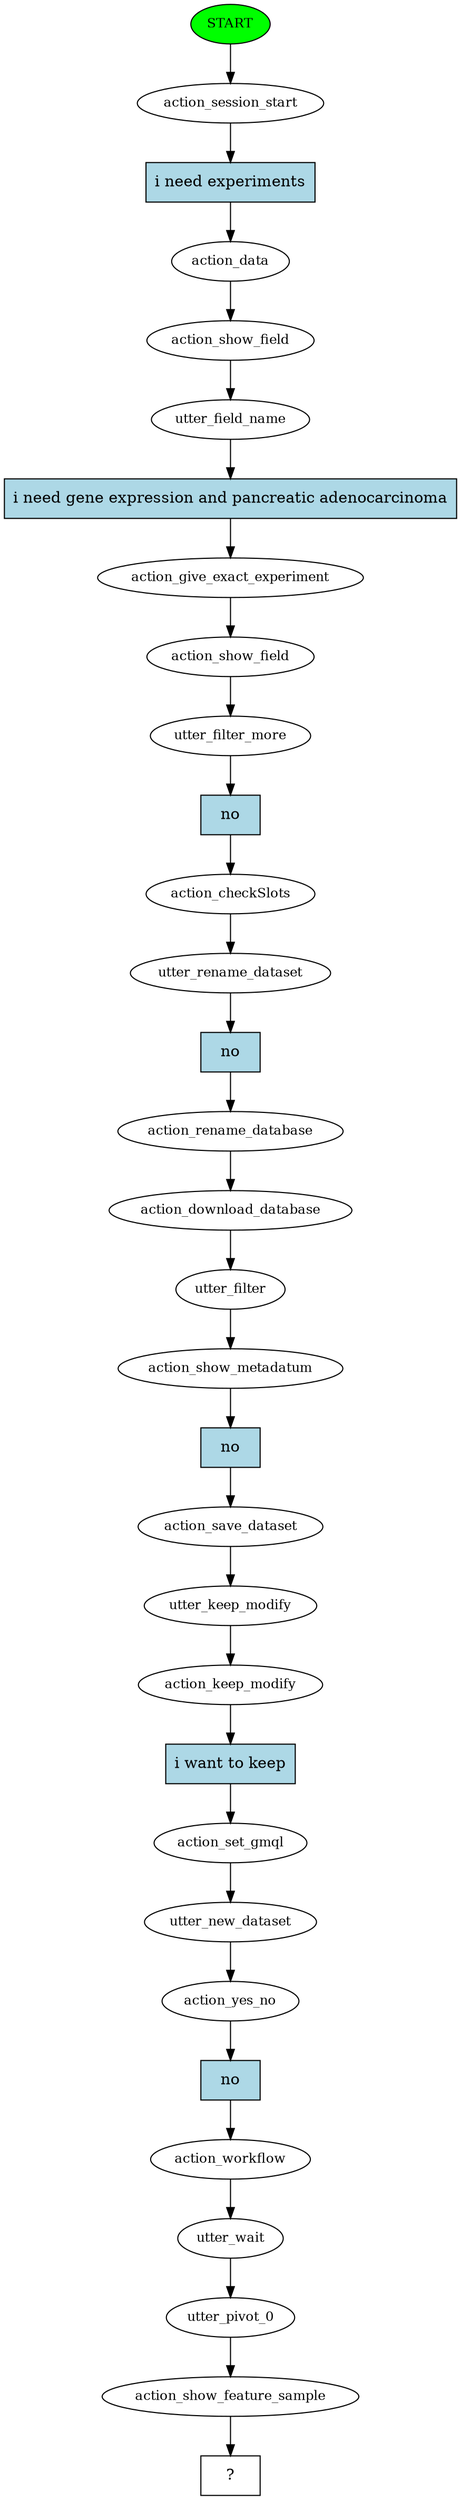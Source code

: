 digraph  {
0 [class="start active", fillcolor=green, fontsize=12, label=START, style=filled];
1 [class=active, fontsize=12, label=action_session_start];
2 [class=active, fontsize=12, label=action_data];
3 [class=active, fontsize=12, label=action_show_field];
4 [class=active, fontsize=12, label=utter_field_name];
5 [class=active, fontsize=12, label=action_give_exact_experiment];
6 [class=active, fontsize=12, label=action_show_field];
7 [class=active, fontsize=12, label=utter_filter_more];
8 [class=active, fontsize=12, label=action_checkSlots];
9 [class=active, fontsize=12, label=utter_rename_dataset];
10 [class=active, fontsize=12, label=action_rename_database];
11 [class=active, fontsize=12, label=action_download_database];
12 [class=active, fontsize=12, label=utter_filter];
13 [class=active, fontsize=12, label=action_show_metadatum];
14 [class=active, fontsize=12, label=action_save_dataset];
15 [class=active, fontsize=12, label=utter_keep_modify];
16 [class=active, fontsize=12, label=action_keep_modify];
17 [class=active, fontsize=12, label=action_set_gmql];
18 [class=active, fontsize=12, label=utter_new_dataset];
19 [class=active, fontsize=12, label=action_yes_no];
20 [class=active, fontsize=12, label=action_workflow];
21 [class=active, fontsize=12, label=utter_wait];
22 [class=active, fontsize=12, label=utter_pivot_0];
23 [class=active, fontsize=12, label=action_show_feature_sample];
24 [class="intent dashed active", label="  ?  ", shape=rect];
25 [class="intent active", fillcolor=lightblue, label="i need experiments", shape=rect, style=filled];
26 [class="intent active", fillcolor=lightblue, label="i need gene expression and pancreatic adenocarcinoma", shape=rect, style=filled];
27 [class="intent active", fillcolor=lightblue, label=no, shape=rect, style=filled];
28 [class="intent active", fillcolor=lightblue, label=no, shape=rect, style=filled];
29 [class="intent active", fillcolor=lightblue, label=no, shape=rect, style=filled];
30 [class="intent active", fillcolor=lightblue, label="i want to keep", shape=rect, style=filled];
31 [class="intent active", fillcolor=lightblue, label=no, shape=rect, style=filled];
0 -> 1  [class=active, key=NONE, label=""];
1 -> 25  [class=active, key=0];
2 -> 3  [class=active, key=NONE, label=""];
3 -> 4  [class=active, key=NONE, label=""];
4 -> 26  [class=active, key=0];
5 -> 6  [class=active, key=NONE, label=""];
6 -> 7  [class=active, key=NONE, label=""];
7 -> 27  [class=active, key=0];
8 -> 9  [class=active, key=NONE, label=""];
9 -> 28  [class=active, key=0];
10 -> 11  [class=active, key=NONE, label=""];
11 -> 12  [class=active, key=NONE, label=""];
12 -> 13  [class=active, key=NONE, label=""];
13 -> 29  [class=active, key=0];
14 -> 15  [class=active, key=NONE, label=""];
15 -> 16  [class=active, key=NONE, label=""];
16 -> 30  [class=active, key=0];
17 -> 18  [class=active, key=NONE, label=""];
18 -> 19  [class=active, key=NONE, label=""];
19 -> 31  [class=active, key=0];
20 -> 21  [class=active, key=NONE, label=""];
21 -> 22  [class=active, key=NONE, label=""];
22 -> 23  [class=active, key=NONE, label=""];
23 -> 24  [class=active, key=NONE, label=""];
25 -> 2  [class=active, key=0];
26 -> 5  [class=active, key=0];
27 -> 8  [class=active, key=0];
28 -> 10  [class=active, key=0];
29 -> 14  [class=active, key=0];
30 -> 17  [class=active, key=0];
31 -> 20  [class=active, key=0];
}
